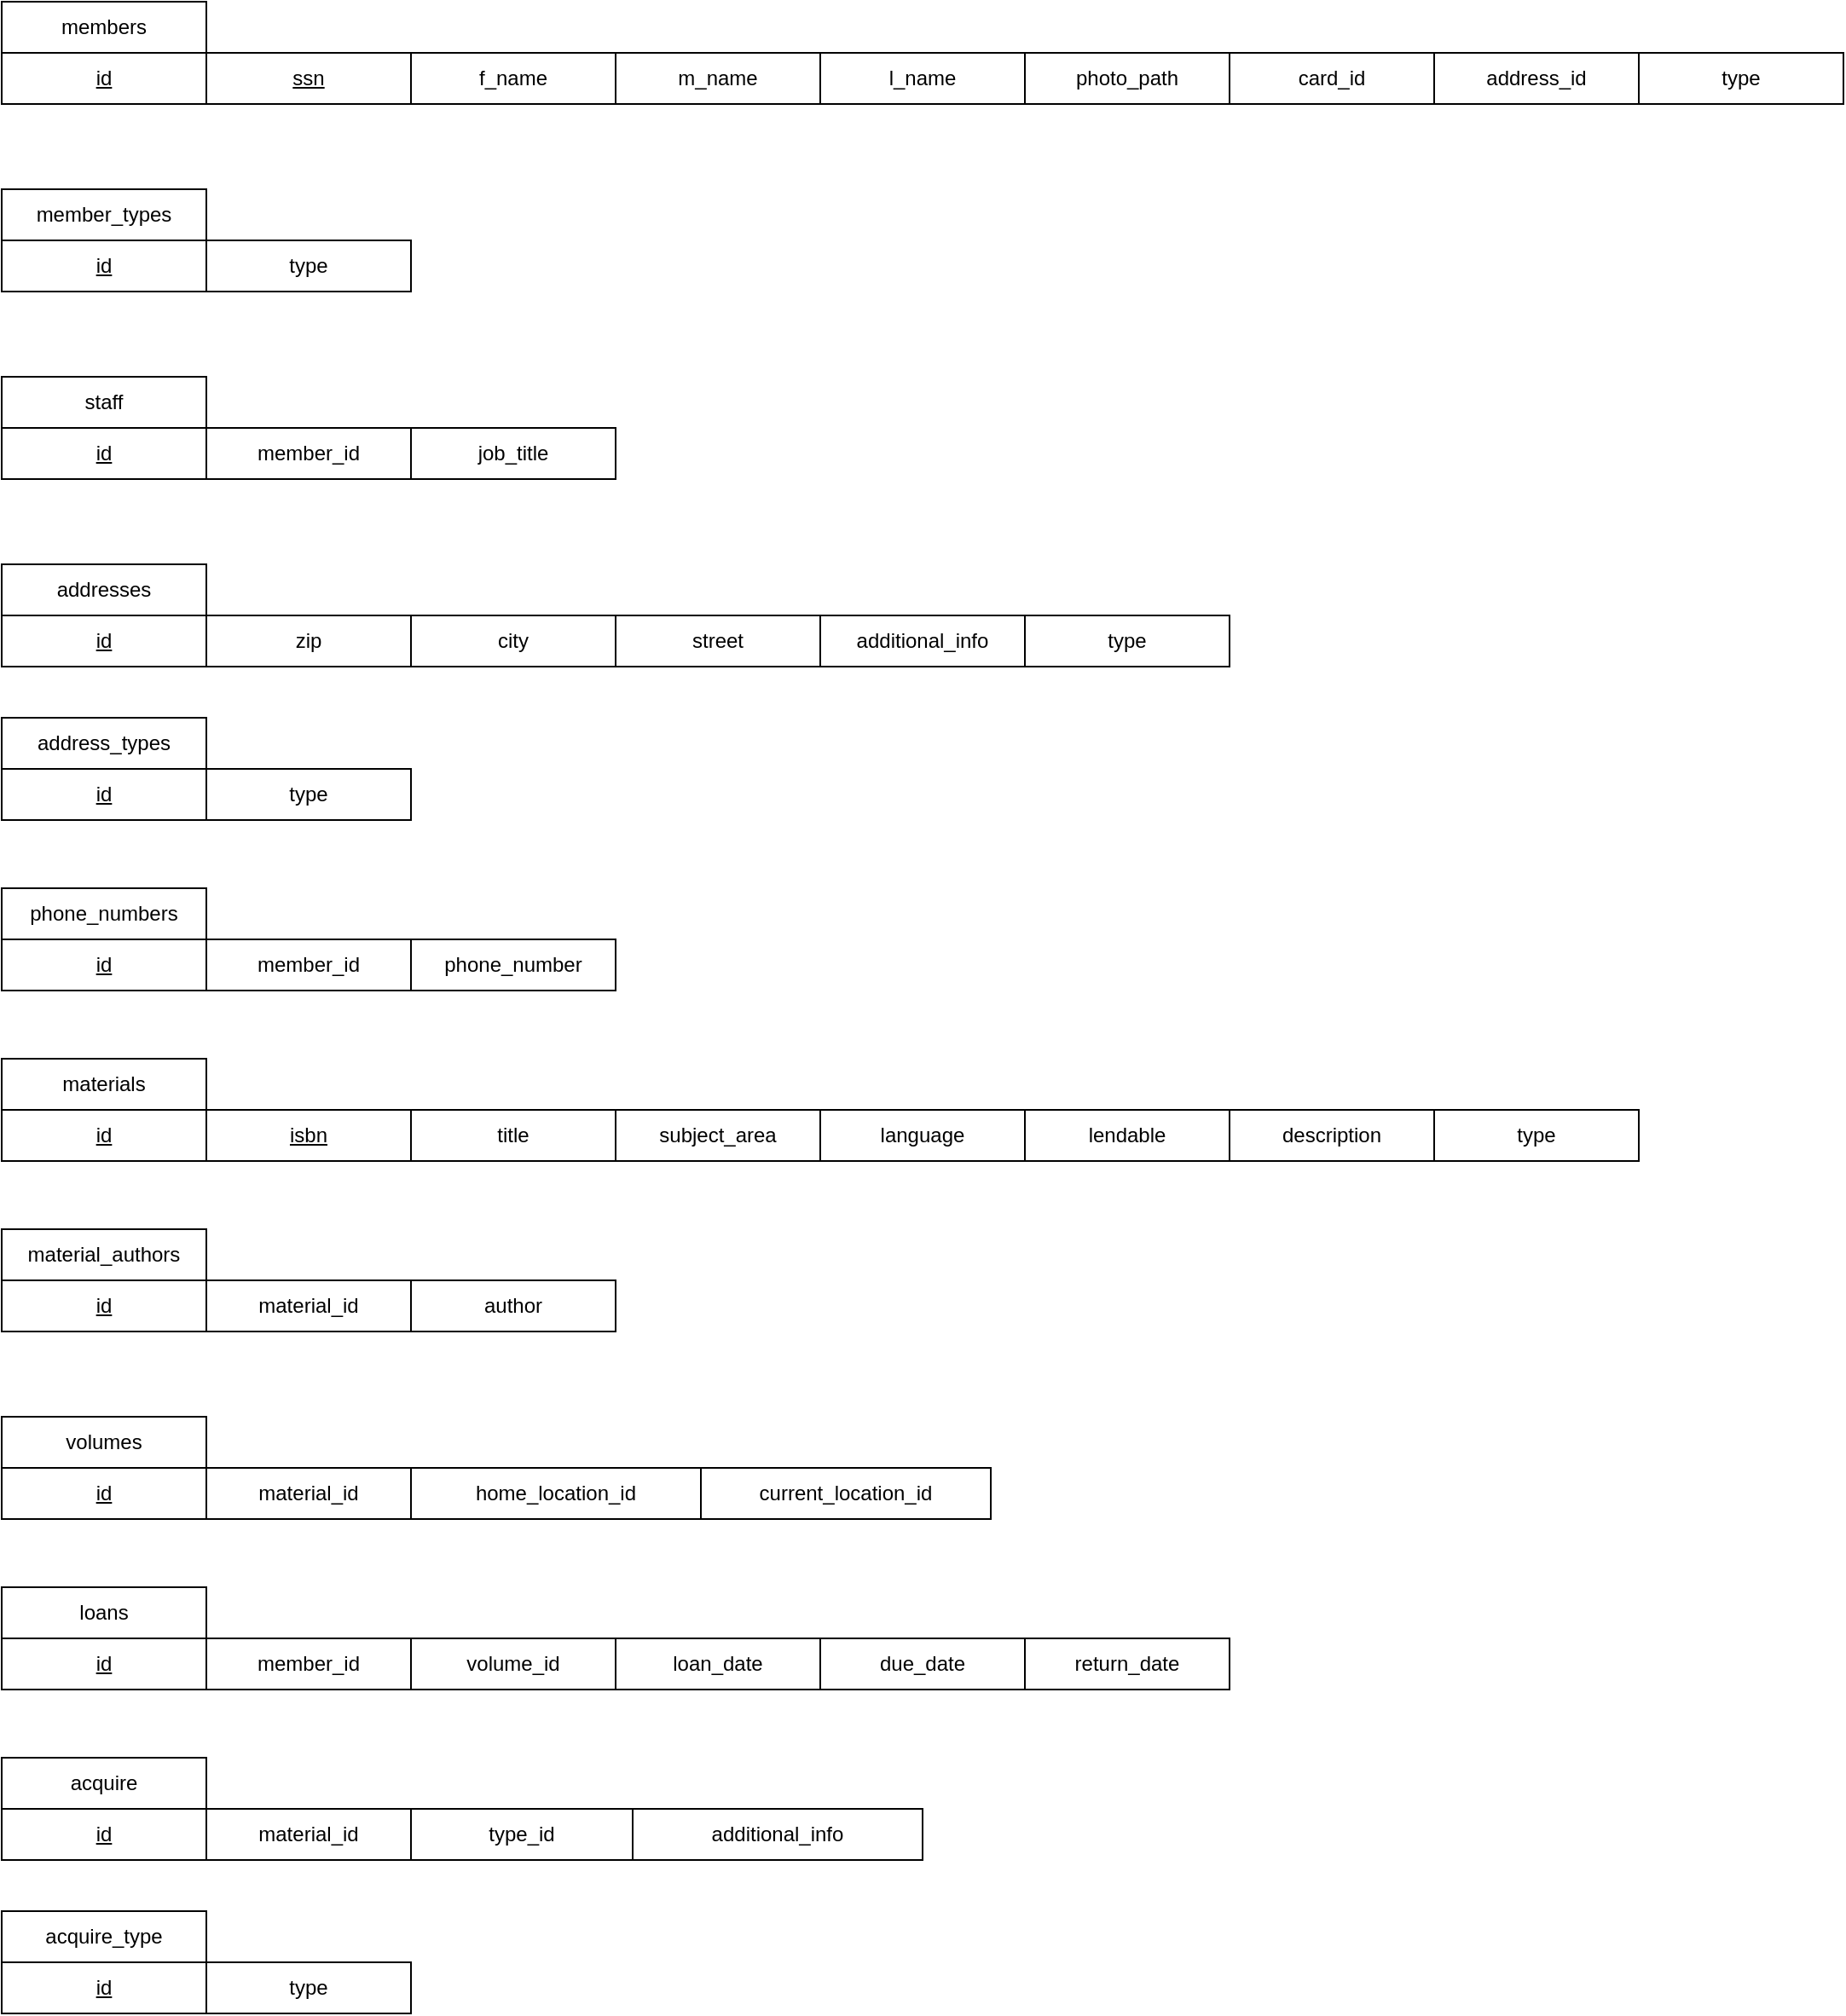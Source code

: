 <mxfile version="12.8.5" type="device"><diagram id="hQE_FP4CDloyYVOPjw50" name="Page-1"><mxGraphModel dx="1087" dy="789" grid="1" gridSize="10" guides="1" tooltips="1" connect="1" arrows="1" fold="1" page="1" pageScale="1" pageWidth="850" pageHeight="1100" math="0" shadow="0"><root><mxCell id="0"/><mxCell id="1" parent="0"/><mxCell id="INsE0W9Cd7Eb4MUnOmL6-3" value="members" style="rounded=0;whiteSpace=wrap;html=1;" vertex="1" parent="1"><mxGeometry x="70" y="210" width="120" height="30" as="geometry"/></mxCell><mxCell id="INsE0W9Cd7Eb4MUnOmL6-4" value="&lt;u&gt;id&lt;/u&gt;" style="rounded=0;whiteSpace=wrap;html=1;" vertex="1" parent="1"><mxGeometry x="70" y="240" width="120" height="30" as="geometry"/></mxCell><mxCell id="INsE0W9Cd7Eb4MUnOmL6-5" value="&lt;div&gt;&lt;u&gt;ssn&lt;/u&gt;&lt;/div&gt;" style="rounded=0;whiteSpace=wrap;html=1;" vertex="1" parent="1"><mxGeometry x="190" y="240" width="120" height="30" as="geometry"/></mxCell><mxCell id="INsE0W9Cd7Eb4MUnOmL6-6" value="f_name" style="rounded=0;whiteSpace=wrap;html=1;" vertex="1" parent="1"><mxGeometry x="310" y="240" width="120" height="30" as="geometry"/></mxCell><mxCell id="INsE0W9Cd7Eb4MUnOmL6-7" value="m_name" style="rounded=0;whiteSpace=wrap;html=1;" vertex="1" parent="1"><mxGeometry x="430" y="240" width="120" height="30" as="geometry"/></mxCell><mxCell id="INsE0W9Cd7Eb4MUnOmL6-8" value="l_name" style="rounded=0;whiteSpace=wrap;html=1;" vertex="1" parent="1"><mxGeometry x="550" y="240" width="120" height="30" as="geometry"/></mxCell><mxCell id="INsE0W9Cd7Eb4MUnOmL6-9" value="phone_numbers" style="rounded=0;whiteSpace=wrap;html=1;" vertex="1" parent="1"><mxGeometry x="70" y="730" width="120" height="30" as="geometry"/></mxCell><mxCell id="INsE0W9Cd7Eb4MUnOmL6-10" value="&lt;u&gt;id&lt;/u&gt;" style="rounded=0;whiteSpace=wrap;html=1;" vertex="1" parent="1"><mxGeometry x="70" y="760" width="120" height="30" as="geometry"/></mxCell><mxCell id="INsE0W9Cd7Eb4MUnOmL6-11" value="member_id" style="rounded=0;whiteSpace=wrap;html=1;" vertex="1" parent="1"><mxGeometry x="190" y="760" width="120" height="30" as="geometry"/></mxCell><mxCell id="INsE0W9Cd7Eb4MUnOmL6-12" value="phone_number" style="rounded=0;whiteSpace=wrap;html=1;" vertex="1" parent="1"><mxGeometry x="310" y="760" width="120" height="30" as="geometry"/></mxCell><mxCell id="INsE0W9Cd7Eb4MUnOmL6-15" value="job_title" style="rounded=0;whiteSpace=wrap;html=1;" vertex="1" parent="1"><mxGeometry x="310" y="460" width="120" height="30" as="geometry"/></mxCell><mxCell id="INsE0W9Cd7Eb4MUnOmL6-16" value="addresses" style="rounded=0;whiteSpace=wrap;html=1;" vertex="1" parent="1"><mxGeometry x="70" y="540" width="120" height="30" as="geometry"/></mxCell><mxCell id="INsE0W9Cd7Eb4MUnOmL6-17" value="&lt;u&gt;id&lt;/u&gt;" style="rounded=0;whiteSpace=wrap;html=1;" vertex="1" parent="1"><mxGeometry x="70" y="570" width="120" height="30" as="geometry"/></mxCell><mxCell id="INsE0W9Cd7Eb4MUnOmL6-18" value="address_types" style="rounded=0;whiteSpace=wrap;html=1;" vertex="1" parent="1"><mxGeometry x="70" y="630" width="120" height="30" as="geometry"/></mxCell><mxCell id="INsE0W9Cd7Eb4MUnOmL6-19" value="zip" style="rounded=0;whiteSpace=wrap;html=1;" vertex="1" parent="1"><mxGeometry x="190" y="570" width="120" height="30" as="geometry"/></mxCell><mxCell id="INsE0W9Cd7Eb4MUnOmL6-20" value="city" style="rounded=0;whiteSpace=wrap;html=1;" vertex="1" parent="1"><mxGeometry x="310" y="570" width="120" height="30" as="geometry"/></mxCell><mxCell id="INsE0W9Cd7Eb4MUnOmL6-21" value="street" style="rounded=0;whiteSpace=wrap;html=1;" vertex="1" parent="1"><mxGeometry x="430" y="570" width="120" height="30" as="geometry"/></mxCell><mxCell id="INsE0W9Cd7Eb4MUnOmL6-23" value="additional_info" style="rounded=0;whiteSpace=wrap;html=1;" vertex="1" parent="1"><mxGeometry x="550" y="570" width="120" height="30" as="geometry"/></mxCell><mxCell id="INsE0W9Cd7Eb4MUnOmL6-24" value="address_id" style="rounded=0;whiteSpace=wrap;html=1;" vertex="1" parent="1"><mxGeometry x="910" y="240" width="120" height="30" as="geometry"/></mxCell><mxCell id="INsE0W9Cd7Eb4MUnOmL6-27" value="photo_path" style="rounded=0;whiteSpace=wrap;html=1;" vertex="1" parent="1"><mxGeometry x="670" y="240" width="120" height="30" as="geometry"/></mxCell><mxCell id="INsE0W9Cd7Eb4MUnOmL6-31" value="card_id" style="rounded=0;whiteSpace=wrap;html=1;" vertex="1" parent="1"><mxGeometry x="790" y="240" width="120" height="30" as="geometry"/></mxCell><mxCell id="INsE0W9Cd7Eb4MUnOmL6-69" value="&lt;div&gt;staff&lt;/div&gt;" style="rounded=0;whiteSpace=wrap;html=1;" vertex="1" parent="1"><mxGeometry x="70" y="430" width="120" height="30" as="geometry"/></mxCell><mxCell id="INsE0W9Cd7Eb4MUnOmL6-70" value="&lt;u&gt;id&lt;/u&gt;" style="rounded=0;whiteSpace=wrap;html=1;" vertex="1" parent="1"><mxGeometry x="70" y="460" width="120" height="30" as="geometry"/></mxCell><mxCell id="INsE0W9Cd7Eb4MUnOmL6-71" value="member_id" style="rounded=0;whiteSpace=wrap;html=1;" vertex="1" parent="1"><mxGeometry x="190" y="460" width="120" height="30" as="geometry"/></mxCell><mxCell id="INsE0W9Cd7Eb4MUnOmL6-73" value="materials" style="rounded=0;whiteSpace=wrap;html=1;" vertex="1" parent="1"><mxGeometry x="70" y="830" width="120" height="30" as="geometry"/></mxCell><mxCell id="INsE0W9Cd7Eb4MUnOmL6-74" value="material_authors" style="rounded=0;whiteSpace=wrap;html=1;" vertex="1" parent="1"><mxGeometry x="70" y="930" width="120" height="30" as="geometry"/></mxCell><mxCell id="INsE0W9Cd7Eb4MUnOmL6-75" value="&lt;u&gt;id&lt;/u&gt;" style="rounded=0;whiteSpace=wrap;html=1;" vertex="1" parent="1"><mxGeometry x="70" y="860" width="120" height="30" as="geometry"/></mxCell><mxCell id="INsE0W9Cd7Eb4MUnOmL6-76" value="&lt;u&gt;isbn&lt;/u&gt;" style="rounded=0;whiteSpace=wrap;html=1;" vertex="1" parent="1"><mxGeometry x="190" y="860" width="120" height="30" as="geometry"/></mxCell><mxCell id="INsE0W9Cd7Eb4MUnOmL6-77" value="title" style="rounded=0;whiteSpace=wrap;html=1;" vertex="1" parent="1"><mxGeometry x="310" y="860" width="120" height="30" as="geometry"/></mxCell><mxCell id="INsE0W9Cd7Eb4MUnOmL6-78" value="subject_area" style="rounded=0;whiteSpace=wrap;html=1;" vertex="1" parent="1"><mxGeometry x="430" y="860" width="120" height="30" as="geometry"/></mxCell><mxCell id="INsE0W9Cd7Eb4MUnOmL6-79" value="language" style="rounded=0;whiteSpace=wrap;html=1;" vertex="1" parent="1"><mxGeometry x="550" y="860" width="120" height="30" as="geometry"/></mxCell><mxCell id="INsE0W9Cd7Eb4MUnOmL6-80" value="lendable" style="rounded=0;whiteSpace=wrap;html=1;" vertex="1" parent="1"><mxGeometry x="670" y="860" width="120" height="30" as="geometry"/></mxCell><mxCell id="INsE0W9Cd7Eb4MUnOmL6-81" value="description" style="rounded=0;whiteSpace=wrap;html=1;" vertex="1" parent="1"><mxGeometry x="790" y="860" width="120" height="30" as="geometry"/></mxCell><mxCell id="INsE0W9Cd7Eb4MUnOmL6-82" value="type" style="rounded=0;whiteSpace=wrap;html=1;" vertex="1" parent="1"><mxGeometry x="910" y="860" width="120" height="30" as="geometry"/></mxCell><mxCell id="INsE0W9Cd7Eb4MUnOmL6-83" value="material_id" style="rounded=0;whiteSpace=wrap;html=1;" vertex="1" parent="1"><mxGeometry x="190" y="960" width="120" height="30" as="geometry"/></mxCell><mxCell id="INsE0W9Cd7Eb4MUnOmL6-84" value="author" style="rounded=0;whiteSpace=wrap;html=1;" vertex="1" parent="1"><mxGeometry x="310" y="960" width="120" height="30" as="geometry"/></mxCell><mxCell id="INsE0W9Cd7Eb4MUnOmL6-85" value="volumes" style="rounded=0;whiteSpace=wrap;html=1;" vertex="1" parent="1"><mxGeometry x="70" y="1040" width="120" height="30" as="geometry"/></mxCell><mxCell id="INsE0W9Cd7Eb4MUnOmL6-86" value="&lt;u&gt;id&lt;/u&gt;" style="rounded=0;whiteSpace=wrap;html=1;" vertex="1" parent="1"><mxGeometry x="70" y="1070" width="120" height="30" as="geometry"/></mxCell><mxCell id="INsE0W9Cd7Eb4MUnOmL6-87" value="material_id" style="rounded=0;whiteSpace=wrap;html=1;" vertex="1" parent="1"><mxGeometry x="190" y="1070" width="120" height="30" as="geometry"/></mxCell><mxCell id="INsE0W9Cd7Eb4MUnOmL6-90" value="&lt;u&gt;id&lt;/u&gt;" style="rounded=0;whiteSpace=wrap;html=1;" vertex="1" parent="1"><mxGeometry x="70" y="960" width="120" height="30" as="geometry"/></mxCell><mxCell id="INsE0W9Cd7Eb4MUnOmL6-96" value="home_location_id" style="rounded=0;whiteSpace=wrap;html=1;" vertex="1" parent="1"><mxGeometry x="310" y="1070" width="170" height="30" as="geometry"/></mxCell><mxCell id="INsE0W9Cd7Eb4MUnOmL6-97" value="current_location_id" style="rounded=0;whiteSpace=wrap;html=1;" vertex="1" parent="1"><mxGeometry x="480" y="1070" width="170" height="30" as="geometry"/></mxCell><mxCell id="INsE0W9Cd7Eb4MUnOmL6-114" value="member_types" style="rounded=0;whiteSpace=wrap;html=1;" vertex="1" parent="1"><mxGeometry x="70" y="320" width="120" height="30" as="geometry"/></mxCell><mxCell id="INsE0W9Cd7Eb4MUnOmL6-115" value="&lt;u&gt;id&lt;/u&gt;" style="rounded=0;whiteSpace=wrap;html=1;" vertex="1" parent="1"><mxGeometry x="70" y="350" width="120" height="30" as="geometry"/></mxCell><mxCell id="INsE0W9Cd7Eb4MUnOmL6-116" value="type" style="rounded=0;whiteSpace=wrap;html=1;" vertex="1" parent="1"><mxGeometry x="190" y="350" width="120" height="30" as="geometry"/></mxCell><mxCell id="INsE0W9Cd7Eb4MUnOmL6-119" value="&lt;u&gt;id&lt;/u&gt;" style="rounded=0;whiteSpace=wrap;html=1;" vertex="1" parent="1"><mxGeometry x="70" y="660" width="120" height="30" as="geometry"/></mxCell><mxCell id="INsE0W9Cd7Eb4MUnOmL6-120" value="type" style="rounded=0;whiteSpace=wrap;html=1;" vertex="1" parent="1"><mxGeometry x="190" y="660" width="120" height="30" as="geometry"/></mxCell><mxCell id="INsE0W9Cd7Eb4MUnOmL6-121" value="type" style="rounded=0;whiteSpace=wrap;html=1;" vertex="1" parent="1"><mxGeometry x="670" y="570" width="120" height="30" as="geometry"/></mxCell><mxCell id="INsE0W9Cd7Eb4MUnOmL6-122" value="type" style="rounded=0;whiteSpace=wrap;html=1;" vertex="1" parent="1"><mxGeometry x="1030" y="240" width="120" height="30" as="geometry"/></mxCell><mxCell id="INsE0W9Cd7Eb4MUnOmL6-123" value="loans" style="rounded=0;whiteSpace=wrap;html=1;" vertex="1" parent="1"><mxGeometry x="70" y="1140" width="120" height="30" as="geometry"/></mxCell><mxCell id="INsE0W9Cd7Eb4MUnOmL6-124" value="&lt;u&gt;id&lt;/u&gt;" style="rounded=0;whiteSpace=wrap;html=1;" vertex="1" parent="1"><mxGeometry x="70" y="1170" width="120" height="30" as="geometry"/></mxCell><mxCell id="INsE0W9Cd7Eb4MUnOmL6-125" value="member_id" style="rounded=0;whiteSpace=wrap;html=1;" vertex="1" parent="1"><mxGeometry x="190" y="1170" width="120" height="30" as="geometry"/></mxCell><mxCell id="INsE0W9Cd7Eb4MUnOmL6-126" value="volume_id" style="rounded=0;whiteSpace=wrap;html=1;" vertex="1" parent="1"><mxGeometry x="310" y="1170" width="120" height="30" as="geometry"/></mxCell><mxCell id="INsE0W9Cd7Eb4MUnOmL6-128" value="loan_date" style="rounded=0;whiteSpace=wrap;html=1;" vertex="1" parent="1"><mxGeometry x="430" y="1170" width="120" height="30" as="geometry"/></mxCell><mxCell id="INsE0W9Cd7Eb4MUnOmL6-129" value="due_date" style="rounded=0;whiteSpace=wrap;html=1;" vertex="1" parent="1"><mxGeometry x="550" y="1170" width="120" height="30" as="geometry"/></mxCell><mxCell id="INsE0W9Cd7Eb4MUnOmL6-130" value="return_date" style="rounded=0;whiteSpace=wrap;html=1;" vertex="1" parent="1"><mxGeometry x="670" y="1170" width="120" height="30" as="geometry"/></mxCell><mxCell id="INsE0W9Cd7Eb4MUnOmL6-131" value="acquire" style="rounded=0;whiteSpace=wrap;html=1;" vertex="1" parent="1"><mxGeometry x="70" y="1240" width="120" height="30" as="geometry"/></mxCell><mxCell id="INsE0W9Cd7Eb4MUnOmL6-132" value="&lt;u&gt;id&lt;/u&gt;" style="rounded=0;whiteSpace=wrap;html=1;" vertex="1" parent="1"><mxGeometry x="70" y="1270" width="120" height="30" as="geometry"/></mxCell><mxCell id="INsE0W9Cd7Eb4MUnOmL6-133" value="material_id" style="rounded=0;whiteSpace=wrap;html=1;" vertex="1" parent="1"><mxGeometry x="190" y="1270" width="120" height="30" as="geometry"/></mxCell><mxCell id="INsE0W9Cd7Eb4MUnOmL6-134" value="type_id" style="rounded=0;whiteSpace=wrap;html=1;" vertex="1" parent="1"><mxGeometry x="310" y="1270" width="130" height="30" as="geometry"/></mxCell><mxCell id="INsE0W9Cd7Eb4MUnOmL6-135" value="additional_info" style="rounded=0;whiteSpace=wrap;html=1;" vertex="1" parent="1"><mxGeometry x="440" y="1270" width="170" height="30" as="geometry"/></mxCell><mxCell id="INsE0W9Cd7Eb4MUnOmL6-136" value="&lt;div&gt;acquire_type&lt;/div&gt;" style="rounded=0;whiteSpace=wrap;html=1;" vertex="1" parent="1"><mxGeometry x="70" y="1330" width="120" height="30" as="geometry"/></mxCell><mxCell id="INsE0W9Cd7Eb4MUnOmL6-137" value="&lt;u&gt;id&lt;/u&gt;" style="rounded=0;whiteSpace=wrap;html=1;" vertex="1" parent="1"><mxGeometry x="70" y="1360" width="120" height="30" as="geometry"/></mxCell><mxCell id="INsE0W9Cd7Eb4MUnOmL6-138" value="type" style="rounded=0;whiteSpace=wrap;html=1;" vertex="1" parent="1"><mxGeometry x="190" y="1360" width="120" height="30" as="geometry"/></mxCell></root></mxGraphModel></diagram></mxfile>